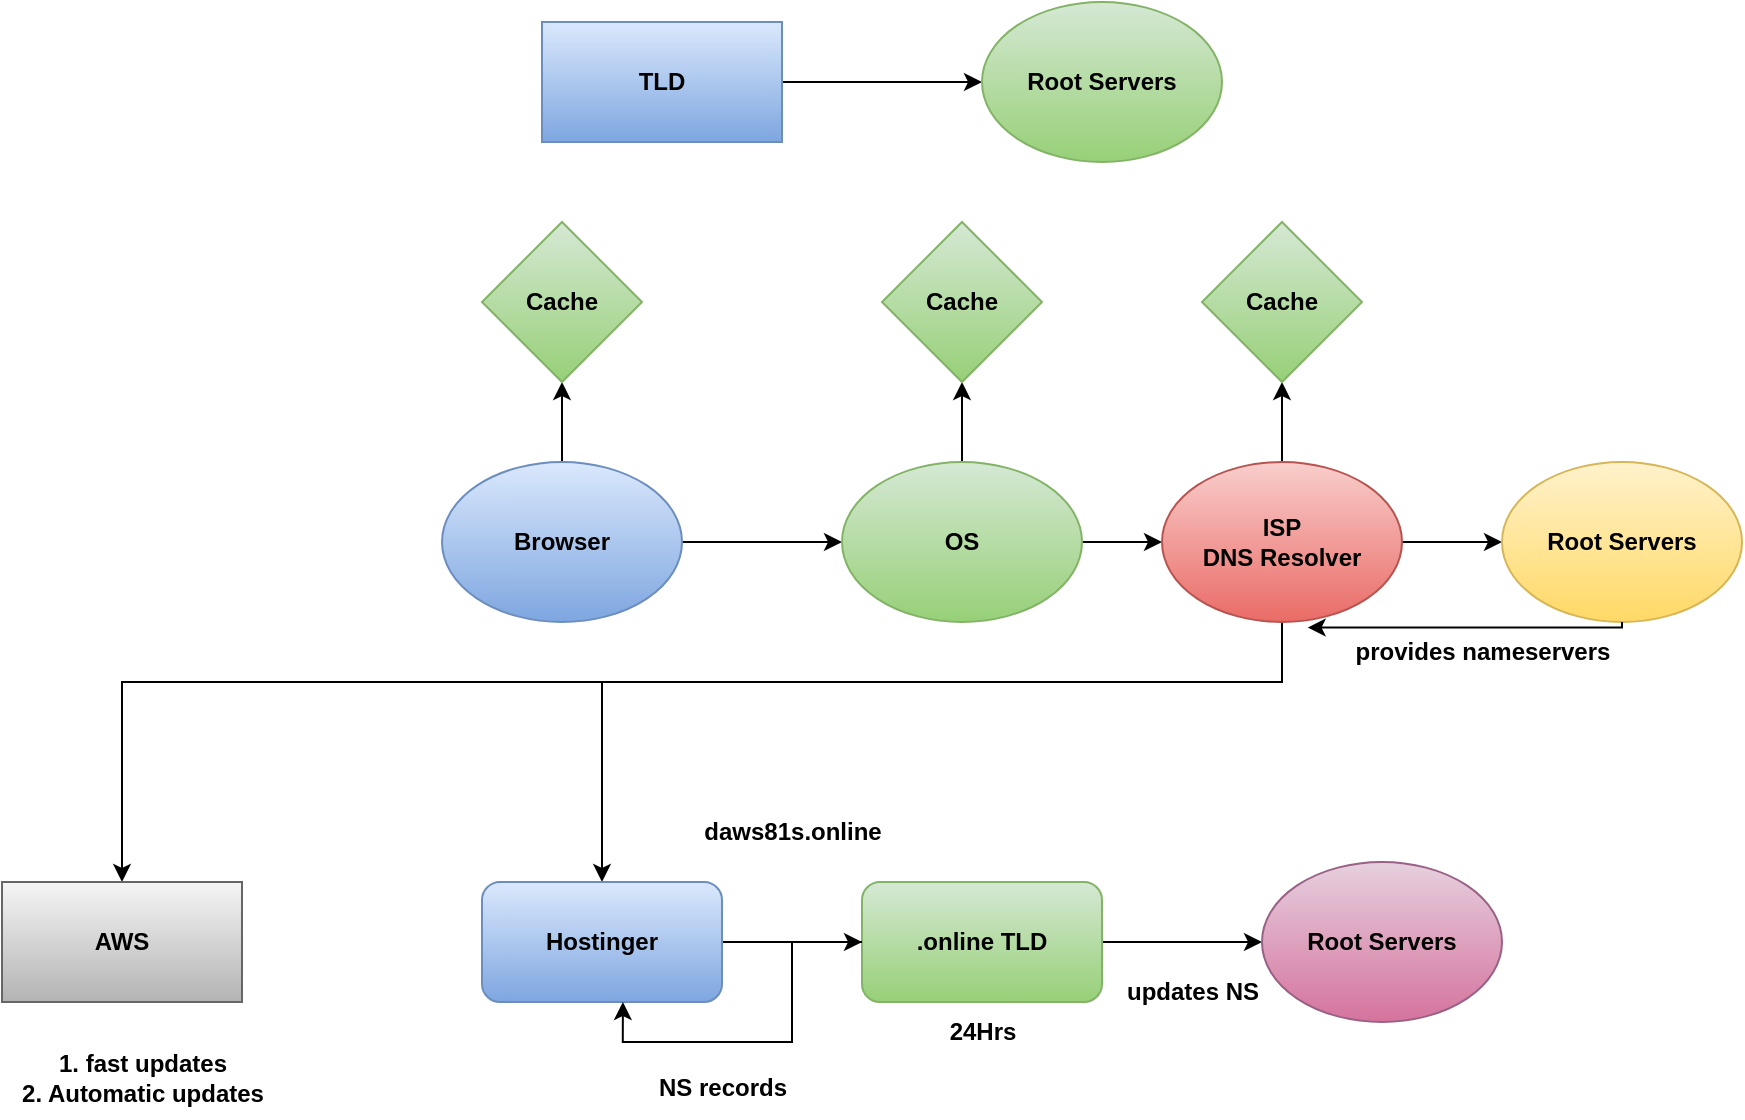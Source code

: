 <mxfile version="24.7.7">
  <diagram name="Page-1" id="B9J6mTzjcxeWs6D1up4C">
    <mxGraphModel dx="1900" dy="583" grid="1" gridSize="10" guides="1" tooltips="1" connect="1" arrows="1" fold="1" page="1" pageScale="1" pageWidth="850" pageHeight="1100" math="0" shadow="0">
      <root>
        <mxCell id="0" />
        <mxCell id="1" parent="0" />
        <mxCell id="pO3TFCYokyRZpXH3VbHd-3" style="edgeStyle=orthogonalEdgeStyle;rounded=0;orthogonalLoop=1;jettySize=auto;html=1;entryX=0;entryY=0.5;entryDx=0;entryDy=0;" edge="1" parent="1" source="pO3TFCYokyRZpXH3VbHd-1" target="pO3TFCYokyRZpXH3VbHd-2">
          <mxGeometry relative="1" as="geometry" />
        </mxCell>
        <mxCell id="pO3TFCYokyRZpXH3VbHd-1" value="&lt;b&gt;TLD&lt;/b&gt;" style="rounded=0;whiteSpace=wrap;html=1;fillColor=#dae8fc;gradientColor=#7ea6e0;strokeColor=#6c8ebf;" vertex="1" parent="1">
          <mxGeometry x="80" y="120" width="120" height="60" as="geometry" />
        </mxCell>
        <mxCell id="pO3TFCYokyRZpXH3VbHd-2" value="&lt;b&gt;Root Servers&lt;/b&gt;" style="ellipse;whiteSpace=wrap;html=1;fillColor=#d5e8d4;gradientColor=#97d077;strokeColor=#82b366;" vertex="1" parent="1">
          <mxGeometry x="300" y="110" width="120" height="80" as="geometry" />
        </mxCell>
        <mxCell id="pO3TFCYokyRZpXH3VbHd-6" style="edgeStyle=orthogonalEdgeStyle;rounded=0;orthogonalLoop=1;jettySize=auto;html=1;" edge="1" parent="1" source="pO3TFCYokyRZpXH3VbHd-4">
          <mxGeometry relative="1" as="geometry">
            <mxPoint x="230" y="380" as="targetPoint" />
          </mxGeometry>
        </mxCell>
        <mxCell id="pO3TFCYokyRZpXH3VbHd-8" style="edgeStyle=orthogonalEdgeStyle;rounded=0;orthogonalLoop=1;jettySize=auto;html=1;entryX=0.5;entryY=1;entryDx=0;entryDy=0;" edge="1" parent="1" source="pO3TFCYokyRZpXH3VbHd-4" target="pO3TFCYokyRZpXH3VbHd-5">
          <mxGeometry relative="1" as="geometry" />
        </mxCell>
        <mxCell id="pO3TFCYokyRZpXH3VbHd-4" value="&lt;b&gt;Browser&lt;/b&gt;" style="ellipse;whiteSpace=wrap;html=1;fillColor=#dae8fc;gradientColor=#7ea6e0;strokeColor=#6c8ebf;" vertex="1" parent="1">
          <mxGeometry x="30" y="340" width="120" height="80" as="geometry" />
        </mxCell>
        <mxCell id="pO3TFCYokyRZpXH3VbHd-5" value="&lt;b&gt;Cache&lt;/b&gt;" style="rhombus;whiteSpace=wrap;html=1;fillColor=#d5e8d4;gradientColor=#97d077;strokeColor=#82b366;" vertex="1" parent="1">
          <mxGeometry x="50" y="220" width="80" height="80" as="geometry" />
        </mxCell>
        <mxCell id="pO3TFCYokyRZpXH3VbHd-10" style="edgeStyle=orthogonalEdgeStyle;rounded=0;orthogonalLoop=1;jettySize=auto;html=1;entryX=0.5;entryY=1;entryDx=0;entryDy=0;" edge="1" parent="1" source="pO3TFCYokyRZpXH3VbHd-7" target="pO3TFCYokyRZpXH3VbHd-9">
          <mxGeometry relative="1" as="geometry" />
        </mxCell>
        <mxCell id="pO3TFCYokyRZpXH3VbHd-14" style="edgeStyle=orthogonalEdgeStyle;rounded=0;orthogonalLoop=1;jettySize=auto;html=1;entryX=0;entryY=0.5;entryDx=0;entryDy=0;" edge="1" parent="1" source="pO3TFCYokyRZpXH3VbHd-7" target="pO3TFCYokyRZpXH3VbHd-11">
          <mxGeometry relative="1" as="geometry" />
        </mxCell>
        <mxCell id="pO3TFCYokyRZpXH3VbHd-7" value="&lt;b&gt;OS&lt;/b&gt;" style="ellipse;whiteSpace=wrap;html=1;fillColor=#d5e8d4;gradientColor=#97d077;strokeColor=#82b366;" vertex="1" parent="1">
          <mxGeometry x="230" y="340" width="120" height="80" as="geometry" />
        </mxCell>
        <mxCell id="pO3TFCYokyRZpXH3VbHd-9" value="&lt;b&gt;Cache&lt;/b&gt;" style="rhombus;whiteSpace=wrap;html=1;fillColor=#d5e8d4;gradientColor=#97d077;strokeColor=#82b366;" vertex="1" parent="1">
          <mxGeometry x="250" y="220" width="80" height="80" as="geometry" />
        </mxCell>
        <mxCell id="pO3TFCYokyRZpXH3VbHd-13" style="edgeStyle=orthogonalEdgeStyle;rounded=0;orthogonalLoop=1;jettySize=auto;html=1;entryX=0.5;entryY=1;entryDx=0;entryDy=0;" edge="1" parent="1" source="pO3TFCYokyRZpXH3VbHd-11" target="pO3TFCYokyRZpXH3VbHd-12">
          <mxGeometry relative="1" as="geometry" />
        </mxCell>
        <mxCell id="pO3TFCYokyRZpXH3VbHd-16" style="edgeStyle=orthogonalEdgeStyle;rounded=0;orthogonalLoop=1;jettySize=auto;html=1;entryX=0;entryY=0.5;entryDx=0;entryDy=0;" edge="1" parent="1" source="pO3TFCYokyRZpXH3VbHd-11" target="pO3TFCYokyRZpXH3VbHd-15">
          <mxGeometry relative="1" as="geometry" />
        </mxCell>
        <mxCell id="pO3TFCYokyRZpXH3VbHd-30" style="edgeStyle=orthogonalEdgeStyle;rounded=0;orthogonalLoop=1;jettySize=auto;html=1;" edge="1" parent="1" source="pO3TFCYokyRZpXH3VbHd-11">
          <mxGeometry relative="1" as="geometry">
            <mxPoint x="-130" y="550" as="targetPoint" />
            <Array as="points">
              <mxPoint x="450" y="450" />
              <mxPoint x="-130" y="450" />
              <mxPoint x="-130" y="550" />
            </Array>
          </mxGeometry>
        </mxCell>
        <mxCell id="pO3TFCYokyRZpXH3VbHd-33" style="edgeStyle=orthogonalEdgeStyle;rounded=0;orthogonalLoop=1;jettySize=auto;html=1;entryX=0.5;entryY=0;entryDx=0;entryDy=0;" edge="1" parent="1" source="pO3TFCYokyRZpXH3VbHd-11" target="pO3TFCYokyRZpXH3VbHd-17">
          <mxGeometry relative="1" as="geometry">
            <Array as="points">
              <mxPoint x="450" y="450" />
              <mxPoint x="110" y="450" />
            </Array>
          </mxGeometry>
        </mxCell>
        <mxCell id="pO3TFCYokyRZpXH3VbHd-11" value="&lt;b&gt;ISP&lt;br&gt;DNS Resolver&lt;/b&gt;" style="ellipse;whiteSpace=wrap;html=1;fillColor=#f8cecc;gradientColor=#ea6b66;strokeColor=#b85450;" vertex="1" parent="1">
          <mxGeometry x="390" y="340" width="120" height="80" as="geometry" />
        </mxCell>
        <mxCell id="pO3TFCYokyRZpXH3VbHd-12" value="&lt;b&gt;Cache&lt;/b&gt;" style="rhombus;whiteSpace=wrap;html=1;fillColor=#d5e8d4;gradientColor=#97d077;strokeColor=#82b366;" vertex="1" parent="1">
          <mxGeometry x="410" y="220" width="80" height="80" as="geometry" />
        </mxCell>
        <mxCell id="pO3TFCYokyRZpXH3VbHd-15" value="&lt;b&gt;Root Servers&lt;/b&gt;" style="ellipse;whiteSpace=wrap;html=1;fillColor=#fff2cc;gradientColor=#ffd966;strokeColor=#d6b656;" vertex="1" parent="1">
          <mxGeometry x="560" y="340" width="120" height="80" as="geometry" />
        </mxCell>
        <mxCell id="pO3TFCYokyRZpXH3VbHd-19" style="edgeStyle=orthogonalEdgeStyle;rounded=0;orthogonalLoop=1;jettySize=auto;html=1;entryX=0;entryY=0.5;entryDx=0;entryDy=0;" edge="1" parent="1" source="pO3TFCYokyRZpXH3VbHd-17" target="pO3TFCYokyRZpXH3VbHd-18">
          <mxGeometry relative="1" as="geometry" />
        </mxCell>
        <mxCell id="pO3TFCYokyRZpXH3VbHd-17" value="&lt;b&gt;Hostinger&lt;/b&gt;" style="rounded=1;whiteSpace=wrap;html=1;fillColor=#dae8fc;gradientColor=#7ea6e0;strokeColor=#6c8ebf;" vertex="1" parent="1">
          <mxGeometry x="50" y="550" width="120" height="60" as="geometry" />
        </mxCell>
        <mxCell id="pO3TFCYokyRZpXH3VbHd-26" style="edgeStyle=orthogonalEdgeStyle;rounded=0;orthogonalLoop=1;jettySize=auto;html=1;" edge="1" parent="1" source="pO3TFCYokyRZpXH3VbHd-18" target="pO3TFCYokyRZpXH3VbHd-25">
          <mxGeometry relative="1" as="geometry" />
        </mxCell>
        <mxCell id="pO3TFCYokyRZpXH3VbHd-18" value="&lt;b&gt;.online TLD&lt;/b&gt;" style="rounded=1;whiteSpace=wrap;html=1;fillColor=#d5e8d4;gradientColor=#97d077;strokeColor=#82b366;" vertex="1" parent="1">
          <mxGeometry x="240" y="550" width="120" height="60" as="geometry" />
        </mxCell>
        <mxCell id="pO3TFCYokyRZpXH3VbHd-21" value="&lt;b&gt;daws81s.online&lt;/b&gt;" style="text;html=1;align=center;verticalAlign=middle;resizable=0;points=[];autosize=1;strokeColor=none;fillColor=none;" vertex="1" parent="1">
          <mxGeometry x="150" y="510" width="110" height="30" as="geometry" />
        </mxCell>
        <mxCell id="pO3TFCYokyRZpXH3VbHd-22" style="edgeStyle=orthogonalEdgeStyle;rounded=0;orthogonalLoop=1;jettySize=auto;html=1;entryX=0.587;entryY=1;entryDx=0;entryDy=0;entryPerimeter=0;" edge="1" parent="1" source="pO3TFCYokyRZpXH3VbHd-18" target="pO3TFCYokyRZpXH3VbHd-17">
          <mxGeometry relative="1" as="geometry" />
        </mxCell>
        <mxCell id="pO3TFCYokyRZpXH3VbHd-24" value="&lt;b&gt;NS records&lt;/b&gt;" style="text;html=1;align=center;verticalAlign=middle;resizable=0;points=[];autosize=1;strokeColor=none;fillColor=none;" vertex="1" parent="1">
          <mxGeometry x="125" y="638" width="90" height="30" as="geometry" />
        </mxCell>
        <mxCell id="pO3TFCYokyRZpXH3VbHd-25" value="&lt;b&gt;Root Servers&lt;/b&gt;" style="ellipse;whiteSpace=wrap;html=1;fillColor=#e6d0de;gradientColor=#d5739d;strokeColor=#996185;" vertex="1" parent="1">
          <mxGeometry x="440" y="540" width="120" height="80" as="geometry" />
        </mxCell>
        <mxCell id="pO3TFCYokyRZpXH3VbHd-27" value="&lt;b&gt;updates NS&lt;/b&gt;" style="text;html=1;align=center;verticalAlign=middle;resizable=0;points=[];autosize=1;strokeColor=none;fillColor=none;" vertex="1" parent="1">
          <mxGeometry x="360" y="590" width="90" height="30" as="geometry" />
        </mxCell>
        <mxCell id="pO3TFCYokyRZpXH3VbHd-28" style="edgeStyle=orthogonalEdgeStyle;rounded=0;orthogonalLoop=1;jettySize=auto;html=1;entryX=0.607;entryY=1.035;entryDx=0;entryDy=0;entryPerimeter=0;" edge="1" parent="1" source="pO3TFCYokyRZpXH3VbHd-15" target="pO3TFCYokyRZpXH3VbHd-11">
          <mxGeometry relative="1" as="geometry">
            <Array as="points">
              <mxPoint x="620" y="423" />
            </Array>
          </mxGeometry>
        </mxCell>
        <mxCell id="pO3TFCYokyRZpXH3VbHd-29" value="&lt;b&gt;provides nameservers&lt;/b&gt;" style="text;html=1;align=center;verticalAlign=middle;resizable=0;points=[];autosize=1;strokeColor=none;fillColor=none;" vertex="1" parent="1">
          <mxGeometry x="475" y="420" width="150" height="30" as="geometry" />
        </mxCell>
        <mxCell id="pO3TFCYokyRZpXH3VbHd-31" value="&lt;b&gt;24Hrs&lt;/b&gt;" style="text;html=1;align=center;verticalAlign=middle;resizable=0;points=[];autosize=1;strokeColor=none;fillColor=none;" vertex="1" parent="1">
          <mxGeometry x="270" y="610" width="60" height="30" as="geometry" />
        </mxCell>
        <mxCell id="pO3TFCYokyRZpXH3VbHd-32" value="&lt;b&gt;AWS&lt;/b&gt;" style="rounded=0;whiteSpace=wrap;html=1;fillColor=#f5f5f5;gradientColor=#b3b3b3;strokeColor=#666666;" vertex="1" parent="1">
          <mxGeometry x="-190" y="550" width="120" height="60" as="geometry" />
        </mxCell>
        <mxCell id="pO3TFCYokyRZpXH3VbHd-34" value="&lt;b&gt;1. fast updates&lt;/b&gt;&lt;div&gt;&lt;b&gt;2. Automatic updates&lt;/b&gt;&lt;/div&gt;" style="text;html=1;align=center;verticalAlign=middle;resizable=0;points=[];autosize=1;strokeColor=none;fillColor=none;" vertex="1" parent="1">
          <mxGeometry x="-190" y="628" width="140" height="40" as="geometry" />
        </mxCell>
      </root>
    </mxGraphModel>
  </diagram>
</mxfile>
